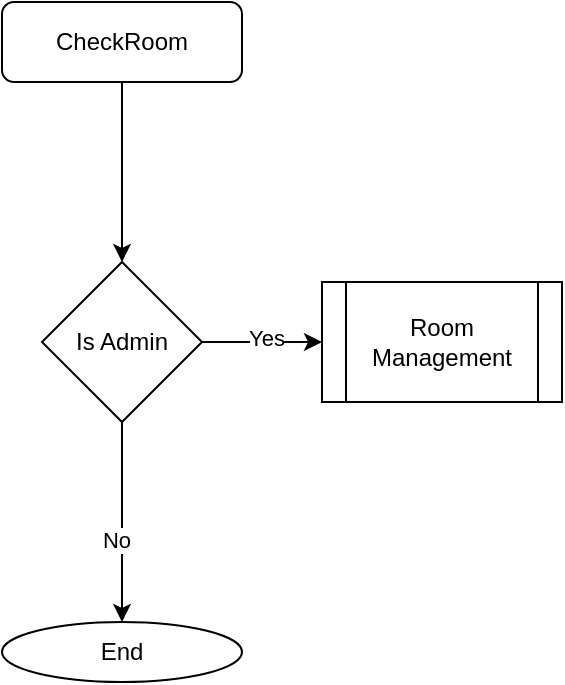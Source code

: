 <mxfile version="27.1.6">
  <diagram id="C5RBs43oDa-KdzZeNtuy" name="Page-1">
    <mxGraphModel dx="1372" dy="812" grid="1" gridSize="10" guides="1" tooltips="1" connect="1" arrows="1" fold="1" page="1" pageScale="1" pageWidth="827" pageHeight="1169" math="0" shadow="0">
      <root>
        <mxCell id="WIyWlLk6GJQsqaUBKTNV-0" />
        <mxCell id="WIyWlLk6GJQsqaUBKTNV-1" parent="WIyWlLk6GJQsqaUBKTNV-0" />
        <mxCell id="QUWouViUtc3GYnTOHJ1_-2" value="" style="edgeStyle=orthogonalEdgeStyle;rounded=0;orthogonalLoop=1;jettySize=auto;html=1;" edge="1" parent="WIyWlLk6GJQsqaUBKTNV-1" source="QUWouViUtc3GYnTOHJ1_-0" target="QUWouViUtc3GYnTOHJ1_-1">
          <mxGeometry relative="1" as="geometry" />
        </mxCell>
        <mxCell id="QUWouViUtc3GYnTOHJ1_-0" value="CheckRoom" style="rounded=1;whiteSpace=wrap;html=1;" vertex="1" parent="WIyWlLk6GJQsqaUBKTNV-1">
          <mxGeometry x="340" y="50" width="120" height="40" as="geometry" />
        </mxCell>
        <mxCell id="QUWouViUtc3GYnTOHJ1_-4" value="" style="edgeStyle=orthogonalEdgeStyle;rounded=0;orthogonalLoop=1;jettySize=auto;html=1;" edge="1" parent="WIyWlLk6GJQsqaUBKTNV-1" source="QUWouViUtc3GYnTOHJ1_-1" target="QUWouViUtc3GYnTOHJ1_-3">
          <mxGeometry relative="1" as="geometry" />
        </mxCell>
        <mxCell id="QUWouViUtc3GYnTOHJ1_-8" value="No" style="edgeLabel;html=1;align=center;verticalAlign=middle;resizable=0;points=[];" vertex="1" connectable="0" parent="QUWouViUtc3GYnTOHJ1_-4">
          <mxGeometry x="0.167" y="-3" relative="1" as="geometry">
            <mxPoint as="offset" />
          </mxGeometry>
        </mxCell>
        <mxCell id="QUWouViUtc3GYnTOHJ1_-5" style="edgeStyle=orthogonalEdgeStyle;rounded=0;orthogonalLoop=1;jettySize=auto;html=1;" edge="1" parent="WIyWlLk6GJQsqaUBKTNV-1" source="QUWouViUtc3GYnTOHJ1_-1" target="QUWouViUtc3GYnTOHJ1_-6">
          <mxGeometry relative="1" as="geometry">
            <mxPoint x="580" y="220" as="targetPoint" />
          </mxGeometry>
        </mxCell>
        <mxCell id="QUWouViUtc3GYnTOHJ1_-7" value="Yes" style="edgeLabel;html=1;align=center;verticalAlign=middle;resizable=0;points=[];" vertex="1" connectable="0" parent="QUWouViUtc3GYnTOHJ1_-5">
          <mxGeometry x="0.05" y="2" relative="1" as="geometry">
            <mxPoint as="offset" />
          </mxGeometry>
        </mxCell>
        <mxCell id="QUWouViUtc3GYnTOHJ1_-1" value="Is Admin" style="rhombus;whiteSpace=wrap;html=1;" vertex="1" parent="WIyWlLk6GJQsqaUBKTNV-1">
          <mxGeometry x="360" y="180" width="80" height="80" as="geometry" />
        </mxCell>
        <mxCell id="QUWouViUtc3GYnTOHJ1_-3" value="End" style="ellipse;whiteSpace=wrap;html=1;" vertex="1" parent="WIyWlLk6GJQsqaUBKTNV-1">
          <mxGeometry x="340" y="360" width="120" height="30" as="geometry" />
        </mxCell>
        <mxCell id="QUWouViUtc3GYnTOHJ1_-6" value="Room Management" style="shape=process;whiteSpace=wrap;html=1;backgroundOutline=1;" vertex="1" parent="WIyWlLk6GJQsqaUBKTNV-1">
          <mxGeometry x="500" y="190" width="120" height="60" as="geometry" />
        </mxCell>
      </root>
    </mxGraphModel>
  </diagram>
</mxfile>
